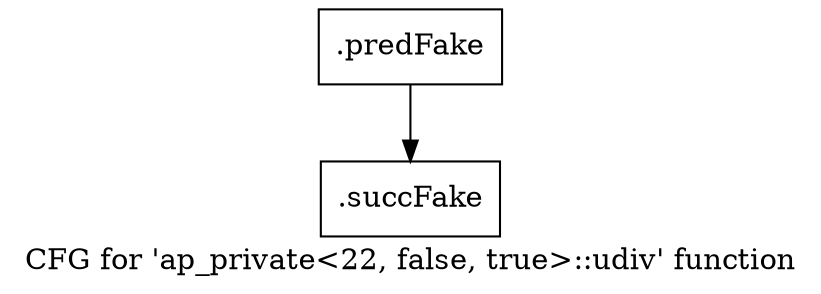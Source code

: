 digraph "CFG for 'ap_private\<22, false, true\>::udiv' function" {
	label="CFG for 'ap_private\<22, false, true\>::udiv' function";

	Node0x5738d40 [shape=record,filename="",linenumber="",label="{.predFake}"];
	Node0x5738d40 -> Node0x50e7670[ callList="" memoryops="" filename="/mnt/xilinx/Vitis_HLS/2021.2/include/etc/ap_private.h" execusionnum="3"];
	Node0x50e7670 [shape=record,filename="/mnt/xilinx/Vitis_HLS/2021.2/include/etc/ap_private.h",linenumber="2233",label="{.succFake}"];
}
